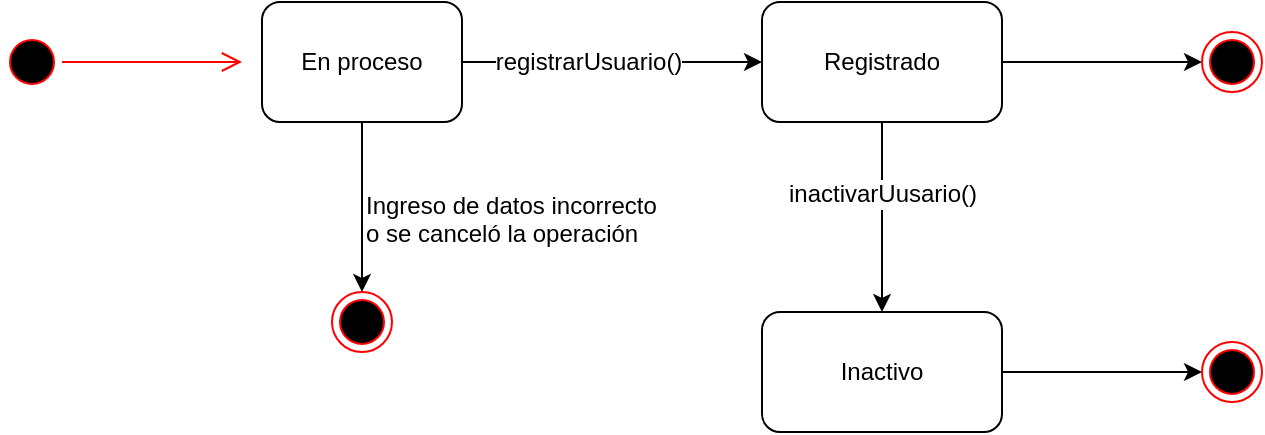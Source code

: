 <mxfile version="11.0.7" type="github"><diagram id="cMR4EQIPS4GSJqkNZNWk" name="Page-1"><mxGraphModel dx="1068" dy="453" grid="1" gridSize="10" guides="1" tooltips="1" connect="1" arrows="1" fold="1" page="1" pageScale="1" pageWidth="827" pageHeight="1169" math="0" shadow="0"><root><mxCell id="0"/><mxCell id="1" parent="0"/><mxCell id="Tc9aK3oHjQXAxNPictvr-2" value="" style="ellipse;html=1;shape=startState;fillColor=#000000;strokeColor=#ff0000;" vertex="1" parent="1"><mxGeometry x="20" y="180" width="30" height="30" as="geometry"/></mxCell><mxCell id="Tc9aK3oHjQXAxNPictvr-3" value="" style="edgeStyle=orthogonalEdgeStyle;html=1;verticalAlign=bottom;endArrow=open;endSize=8;strokeColor=#ff0000;" edge="1" source="Tc9aK3oHjQXAxNPictvr-2" parent="1"><mxGeometry relative="1" as="geometry"><mxPoint x="140" y="195" as="targetPoint"/></mxGeometry></mxCell><mxCell id="Tc9aK3oHjQXAxNPictvr-7" style="edgeStyle=orthogonalEdgeStyle;rounded=0;orthogonalLoop=1;jettySize=auto;html=1;" edge="1" parent="1" source="Tc9aK3oHjQXAxNPictvr-4" target="Tc9aK3oHjQXAxNPictvr-5"><mxGeometry relative="1" as="geometry"/></mxCell><mxCell id="Tc9aK3oHjQXAxNPictvr-15" value="registrarUsuario()" style="text;html=1;resizable=0;points=[];align=center;verticalAlign=middle;labelBackgroundColor=#ffffff;" vertex="1" connectable="0" parent="Tc9aK3oHjQXAxNPictvr-7"><mxGeometry x="-0.16" relative="1" as="geometry"><mxPoint as="offset"/></mxGeometry></mxCell><mxCell id="Tc9aK3oHjQXAxNPictvr-14" style="edgeStyle=orthogonalEdgeStyle;rounded=0;orthogonalLoop=1;jettySize=auto;html=1;" edge="1" parent="1" source="Tc9aK3oHjQXAxNPictvr-4" target="Tc9aK3oHjQXAxNPictvr-9"><mxGeometry relative="1" as="geometry"><Array as="points"><mxPoint x="200" y="270"/><mxPoint x="200" y="270"/></Array></mxGeometry></mxCell><mxCell id="Tc9aK3oHjQXAxNPictvr-4" value="En proceso" style="rounded=1;whiteSpace=wrap;html=1;" vertex="1" parent="1"><mxGeometry x="150" y="165" width="100" height="60" as="geometry"/></mxCell><mxCell id="Tc9aK3oHjQXAxNPictvr-8" style="edgeStyle=orthogonalEdgeStyle;rounded=0;orthogonalLoop=1;jettySize=auto;html=1;" edge="1" parent="1" source="Tc9aK3oHjQXAxNPictvr-5" target="Tc9aK3oHjQXAxNPictvr-6"><mxGeometry relative="1" as="geometry"/></mxCell><mxCell id="Tc9aK3oHjQXAxNPictvr-16" value="inactivarUusario()" style="text;html=1;resizable=0;points=[];align=center;verticalAlign=middle;labelBackgroundColor=#ffffff;" vertex="1" connectable="0" parent="Tc9aK3oHjQXAxNPictvr-8"><mxGeometry x="-0.242" relative="1" as="geometry"><mxPoint as="offset"/></mxGeometry></mxCell><mxCell id="Tc9aK3oHjQXAxNPictvr-12" style="edgeStyle=orthogonalEdgeStyle;rounded=0;orthogonalLoop=1;jettySize=auto;html=1;entryX=0;entryY=0.5;entryDx=0;entryDy=0;" edge="1" parent="1" source="Tc9aK3oHjQXAxNPictvr-5" target="Tc9aK3oHjQXAxNPictvr-10"><mxGeometry relative="1" as="geometry"/></mxCell><mxCell id="Tc9aK3oHjQXAxNPictvr-5" value="Registrado" style="rounded=1;whiteSpace=wrap;html=1;" vertex="1" parent="1"><mxGeometry x="400" y="165" width="120" height="60" as="geometry"/></mxCell><mxCell id="Tc9aK3oHjQXAxNPictvr-13" style="edgeStyle=orthogonalEdgeStyle;rounded=0;orthogonalLoop=1;jettySize=auto;html=1;entryX=0;entryY=0.5;entryDx=0;entryDy=0;" edge="1" parent="1" source="Tc9aK3oHjQXAxNPictvr-6" target="Tc9aK3oHjQXAxNPictvr-11"><mxGeometry relative="1" as="geometry"/></mxCell><mxCell id="Tc9aK3oHjQXAxNPictvr-6" value="Inactivo" style="rounded=1;whiteSpace=wrap;html=1;" vertex="1" parent="1"><mxGeometry x="400" y="320" width="120" height="60" as="geometry"/></mxCell><mxCell id="Tc9aK3oHjQXAxNPictvr-9" value="" style="ellipse;html=1;shape=endState;fillColor=#000000;strokeColor=#ff0000;" vertex="1" parent="1"><mxGeometry x="185" y="310" width="30" height="30" as="geometry"/></mxCell><mxCell id="Tc9aK3oHjQXAxNPictvr-10" value="" style="ellipse;html=1;shape=endState;fillColor=#000000;strokeColor=#ff0000;" vertex="1" parent="1"><mxGeometry x="620" y="180" width="30" height="30" as="geometry"/></mxCell><mxCell id="Tc9aK3oHjQXAxNPictvr-11" value="" style="ellipse;html=1;shape=endState;fillColor=#000000;strokeColor=#ff0000;" vertex="1" parent="1"><mxGeometry x="620" y="335" width="30" height="30" as="geometry"/></mxCell><mxCell id="Tc9aK3oHjQXAxNPictvr-17" value="Ingreso de datos incorrecto&lt;br&gt;o se canceló la operación" style="text;html=1;resizable=0;points=[];autosize=1;align=left;verticalAlign=top;spacingTop=-4;" vertex="1" parent="1"><mxGeometry x="200" y="257" width="160" height="30" as="geometry"/></mxCell></root></mxGraphModel></diagram></mxfile>